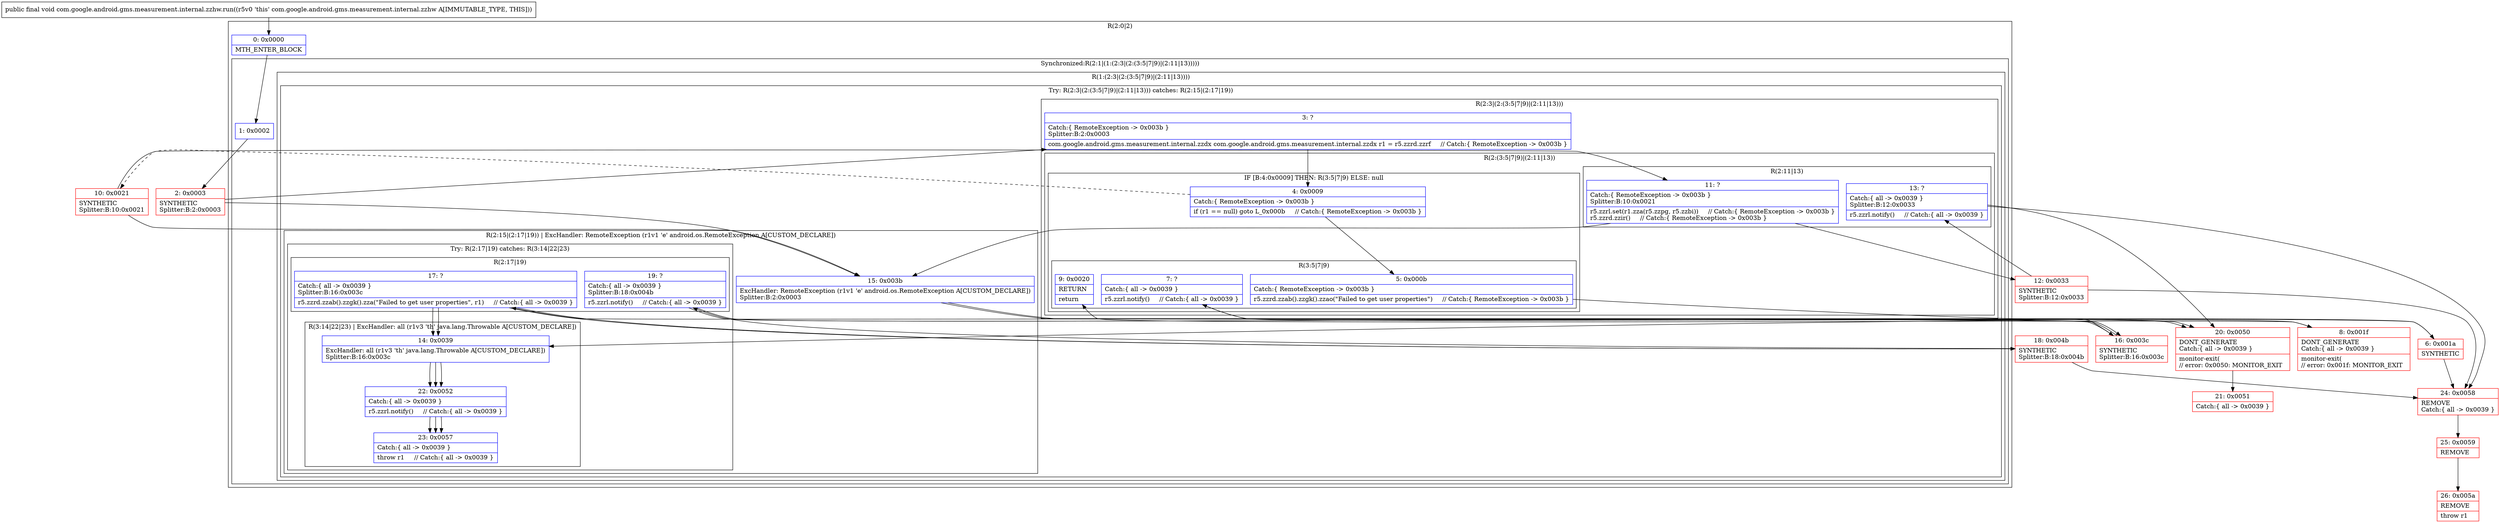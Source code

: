digraph "CFG forcom.google.android.gms.measurement.internal.zzhw.run()V" {
subgraph cluster_Region_1439623518 {
label = "R(2:0|2)";
node [shape=record,color=blue];
Node_0 [shape=record,label="{0\:\ 0x0000|MTH_ENTER_BLOCK\l}"];
subgraph cluster_SynchronizedRegion_1065083353 {
label = "Synchronized:R(2:1|(1:(2:3|(2:(3:5|7|9)|(2:11|13)))))";
node [shape=record,color=blue];
Node_1 [shape=record,label="{1\:\ 0x0002}"];
subgraph cluster_Region_731395916 {
label = "R(1:(2:3|(2:(3:5|7|9)|(2:11|13))))";
node [shape=record,color=blue];
subgraph cluster_TryCatchRegion_369170081 {
label = "Try: R(2:3|(2:(3:5|7|9)|(2:11|13))) catches: R(2:15|(2:17|19))";
node [shape=record,color=blue];
subgraph cluster_Region_29218715 {
label = "R(2:3|(2:(3:5|7|9)|(2:11|13)))";
node [shape=record,color=blue];
Node_3 [shape=record,label="{3\:\ ?|Catch:\{ RemoteException \-\> 0x003b \}\lSplitter:B:2:0x0003\l|com.google.android.gms.measurement.internal.zzdx com.google.android.gms.measurement.internal.zzdx r1 = r5.zzrd.zzrf     \/\/ Catch:\{ RemoteException \-\> 0x003b \}\l}"];
subgraph cluster_Region_875010342 {
label = "R(2:(3:5|7|9)|(2:11|13))";
node [shape=record,color=blue];
subgraph cluster_IfRegion_1752192499 {
label = "IF [B:4:0x0009] THEN: R(3:5|7|9) ELSE: null";
node [shape=record,color=blue];
Node_4 [shape=record,label="{4\:\ 0x0009|Catch:\{ RemoteException \-\> 0x003b \}\l|if (r1 == null) goto L_0x000b     \/\/ Catch:\{ RemoteException \-\> 0x003b \}\l}"];
subgraph cluster_Region_1412612946 {
label = "R(3:5|7|9)";
node [shape=record,color=blue];
Node_5 [shape=record,label="{5\:\ 0x000b|Catch:\{ RemoteException \-\> 0x003b \}\l|r5.zzrd.zzab().zzgk().zzao(\"Failed to get user properties\")     \/\/ Catch:\{ RemoteException \-\> 0x003b \}\l}"];
Node_7 [shape=record,label="{7\:\ ?|Catch:\{ all \-\> 0x0039 \}\l|r5.zzrl.notify()     \/\/ Catch:\{ all \-\> 0x0039 \}\l}"];
Node_9 [shape=record,label="{9\:\ 0x0020|RETURN\l|return\l}"];
}
}
subgraph cluster_Region_448911052 {
label = "R(2:11|13)";
node [shape=record,color=blue];
Node_11 [shape=record,label="{11\:\ ?|Catch:\{ RemoteException \-\> 0x003b \}\lSplitter:B:10:0x0021\l|r5.zzrl.set(r1.zza(r5.zzpg, r5.zzbi))     \/\/ Catch:\{ RemoteException \-\> 0x003b \}\lr5.zzrd.zzir()     \/\/ Catch:\{ RemoteException \-\> 0x003b \}\l}"];
Node_13 [shape=record,label="{13\:\ ?|Catch:\{ all \-\> 0x0039 \}\lSplitter:B:12:0x0033\l|r5.zzrl.notify()     \/\/ Catch:\{ all \-\> 0x0039 \}\l}"];
}
}
}
subgraph cluster_Region_1056619727 {
label = "R(2:15|(2:17|19)) | ExcHandler: RemoteException (r1v1 'e' android.os.RemoteException A[CUSTOM_DECLARE])\l";
node [shape=record,color=blue];
Node_15 [shape=record,label="{15\:\ 0x003b|ExcHandler: RemoteException (r1v1 'e' android.os.RemoteException A[CUSTOM_DECLARE])\lSplitter:B:2:0x0003\l}"];
subgraph cluster_TryCatchRegion_550502831 {
label = "Try: R(2:17|19) catches: R(3:14|22|23)";
node [shape=record,color=blue];
subgraph cluster_Region_674644538 {
label = "R(2:17|19)";
node [shape=record,color=blue];
Node_17 [shape=record,label="{17\:\ ?|Catch:\{ all \-\> 0x0039 \}\lSplitter:B:16:0x003c\l|r5.zzrd.zzab().zzgk().zza(\"Failed to get user properties\", r1)     \/\/ Catch:\{ all \-\> 0x0039 \}\l}"];
Node_19 [shape=record,label="{19\:\ ?|Catch:\{ all \-\> 0x0039 \}\lSplitter:B:18:0x004b\l|r5.zzrl.notify()     \/\/ Catch:\{ all \-\> 0x0039 \}\l}"];
}
subgraph cluster_Region_1792818237 {
label = "R(3:14|22|23) | ExcHandler: all (r1v3 'th' java.lang.Throwable A[CUSTOM_DECLARE])\l";
node [shape=record,color=blue];
Node_14 [shape=record,label="{14\:\ 0x0039|ExcHandler: all (r1v3 'th' java.lang.Throwable A[CUSTOM_DECLARE])\lSplitter:B:16:0x003c\l}"];
Node_22 [shape=record,label="{22\:\ 0x0052|Catch:\{ all \-\> 0x0039 \}\l|r5.zzrl.notify()     \/\/ Catch:\{ all \-\> 0x0039 \}\l}"];
Node_23 [shape=record,label="{23\:\ 0x0057|Catch:\{ all \-\> 0x0039 \}\l|throw r1     \/\/ Catch:\{ all \-\> 0x0039 \}\l}"];
}
}
}
}
}
}
}
subgraph cluster_Region_1056619727 {
label = "R(2:15|(2:17|19)) | ExcHandler: RemoteException (r1v1 'e' android.os.RemoteException A[CUSTOM_DECLARE])\l";
node [shape=record,color=blue];
Node_15 [shape=record,label="{15\:\ 0x003b|ExcHandler: RemoteException (r1v1 'e' android.os.RemoteException A[CUSTOM_DECLARE])\lSplitter:B:2:0x0003\l}"];
subgraph cluster_TryCatchRegion_550502831 {
label = "Try: R(2:17|19) catches: R(3:14|22|23)";
node [shape=record,color=blue];
subgraph cluster_Region_674644538 {
label = "R(2:17|19)";
node [shape=record,color=blue];
Node_17 [shape=record,label="{17\:\ ?|Catch:\{ all \-\> 0x0039 \}\lSplitter:B:16:0x003c\l|r5.zzrd.zzab().zzgk().zza(\"Failed to get user properties\", r1)     \/\/ Catch:\{ all \-\> 0x0039 \}\l}"];
Node_19 [shape=record,label="{19\:\ ?|Catch:\{ all \-\> 0x0039 \}\lSplitter:B:18:0x004b\l|r5.zzrl.notify()     \/\/ Catch:\{ all \-\> 0x0039 \}\l}"];
}
subgraph cluster_Region_1792818237 {
label = "R(3:14|22|23) | ExcHandler: all (r1v3 'th' java.lang.Throwable A[CUSTOM_DECLARE])\l";
node [shape=record,color=blue];
Node_14 [shape=record,label="{14\:\ 0x0039|ExcHandler: all (r1v3 'th' java.lang.Throwable A[CUSTOM_DECLARE])\lSplitter:B:16:0x003c\l}"];
Node_22 [shape=record,label="{22\:\ 0x0052|Catch:\{ all \-\> 0x0039 \}\l|r5.zzrl.notify()     \/\/ Catch:\{ all \-\> 0x0039 \}\l}"];
Node_23 [shape=record,label="{23\:\ 0x0057|Catch:\{ all \-\> 0x0039 \}\l|throw r1     \/\/ Catch:\{ all \-\> 0x0039 \}\l}"];
}
}
}
subgraph cluster_Region_1792818237 {
label = "R(3:14|22|23) | ExcHandler: all (r1v3 'th' java.lang.Throwable A[CUSTOM_DECLARE])\l";
node [shape=record,color=blue];
Node_14 [shape=record,label="{14\:\ 0x0039|ExcHandler: all (r1v3 'th' java.lang.Throwable A[CUSTOM_DECLARE])\lSplitter:B:16:0x003c\l}"];
Node_22 [shape=record,label="{22\:\ 0x0052|Catch:\{ all \-\> 0x0039 \}\l|r5.zzrl.notify()     \/\/ Catch:\{ all \-\> 0x0039 \}\l}"];
Node_23 [shape=record,label="{23\:\ 0x0057|Catch:\{ all \-\> 0x0039 \}\l|throw r1     \/\/ Catch:\{ all \-\> 0x0039 \}\l}"];
}
Node_2 [shape=record,color=red,label="{2\:\ 0x0003|SYNTHETIC\lSplitter:B:2:0x0003\l}"];
Node_6 [shape=record,color=red,label="{6\:\ 0x001a|SYNTHETIC\l}"];
Node_8 [shape=record,color=red,label="{8\:\ 0x001f|DONT_GENERATE\lCatch:\{ all \-\> 0x0039 \}\l|monitor\-exit(\l\/\/ error: 0x001f: MONITOR_EXIT  \l}"];
Node_10 [shape=record,color=red,label="{10\:\ 0x0021|SYNTHETIC\lSplitter:B:10:0x0021\l}"];
Node_12 [shape=record,color=red,label="{12\:\ 0x0033|SYNTHETIC\lSplitter:B:12:0x0033\l}"];
Node_16 [shape=record,color=red,label="{16\:\ 0x003c|SYNTHETIC\lSplitter:B:16:0x003c\l}"];
Node_18 [shape=record,color=red,label="{18\:\ 0x004b|SYNTHETIC\lSplitter:B:18:0x004b\l}"];
Node_20 [shape=record,color=red,label="{20\:\ 0x0050|DONT_GENERATE\lCatch:\{ all \-\> 0x0039 \}\l|monitor\-exit(\l\/\/ error: 0x0050: MONITOR_EXIT  \l}"];
Node_21 [shape=record,color=red,label="{21\:\ 0x0051|Catch:\{ all \-\> 0x0039 \}\l}"];
Node_24 [shape=record,color=red,label="{24\:\ 0x0058|REMOVE\lCatch:\{ all \-\> 0x0039 \}\l}"];
Node_25 [shape=record,color=red,label="{25\:\ 0x0059|REMOVE\l}"];
Node_26 [shape=record,color=red,label="{26\:\ 0x005a|REMOVE\l|throw r1\l}"];
MethodNode[shape=record,label="{public final void com.google.android.gms.measurement.internal.zzhw.run((r5v0 'this' com.google.android.gms.measurement.internal.zzhw A[IMMUTABLE_TYPE, THIS])) }"];
MethodNode -> Node_0;
Node_0 -> Node_1;
Node_1 -> Node_2;
Node_3 -> Node_4;
Node_4 -> Node_5;
Node_4 -> Node_10[style=dashed];
Node_5 -> Node_6;
Node_7 -> Node_8;
Node_11 -> Node_12;
Node_11 -> Node_15;
Node_13 -> Node_24;
Node_13 -> Node_20;
Node_15 -> Node_16;
Node_17 -> Node_18;
Node_17 -> Node_14;
Node_19 -> Node_20;
Node_14 -> Node_22;
Node_22 -> Node_23;
Node_15 -> Node_16;
Node_17 -> Node_18;
Node_17 -> Node_14;
Node_19 -> Node_20;
Node_14 -> Node_22;
Node_22 -> Node_23;
Node_14 -> Node_22;
Node_22 -> Node_23;
Node_2 -> Node_3;
Node_2 -> Node_15;
Node_6 -> Node_7;
Node_6 -> Node_24;
Node_8 -> Node_9;
Node_10 -> Node_11;
Node_10 -> Node_15;
Node_12 -> Node_13;
Node_12 -> Node_24;
Node_16 -> Node_17;
Node_16 -> Node_14;
Node_18 -> Node_19;
Node_18 -> Node_24;
Node_20 -> Node_21;
Node_24 -> Node_25;
Node_25 -> Node_26;
}


